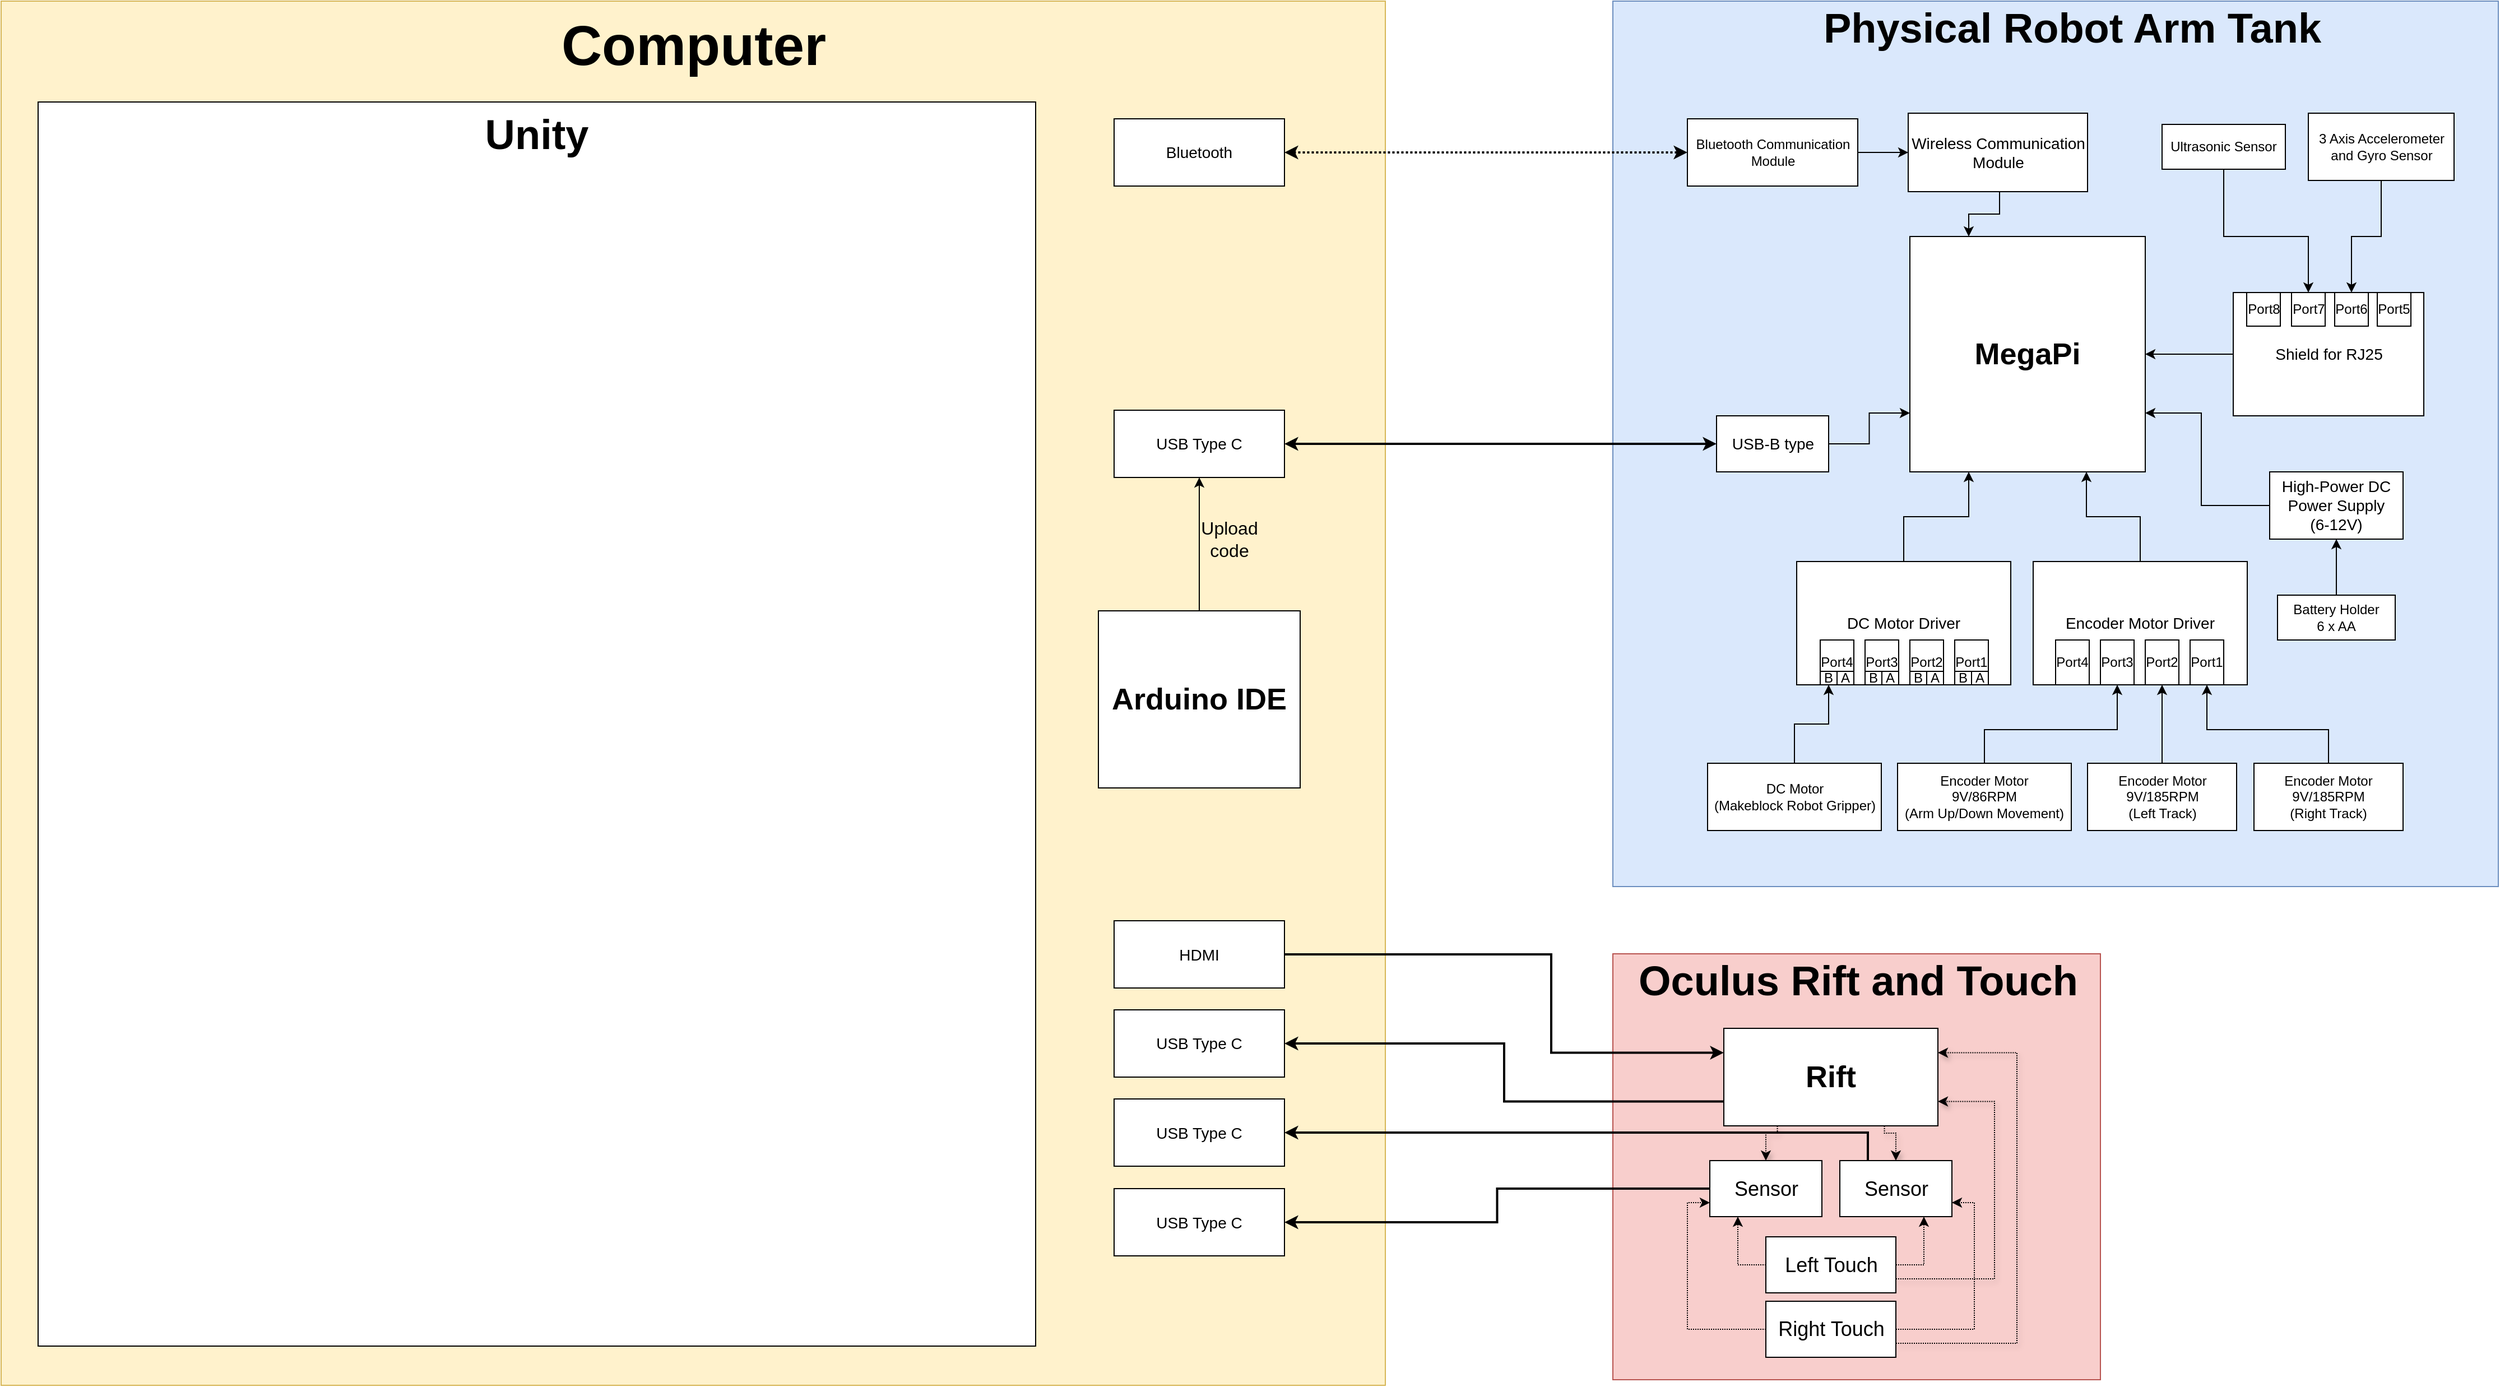 <mxfile version="12.3.3" type="device" pages="1"><diagram id="ZtkuPc8oIdVvpGQawi5z" name="Page-1"><mxGraphModel dx="4666" dy="1517" grid="1" gridSize="10" guides="1" tooltips="1" connect="1" arrows="1" fold="1" page="1" pageScale="1" pageWidth="850" pageHeight="1100" math="0" shadow="0"><root><mxCell id="0"/><mxCell id="1" parent="0"/><mxCell id="pM2XGTTBJihwnkNe8BIH-6" value="" style="whiteSpace=wrap;html=1;aspect=fixed;labelBackgroundColor=none;labelBorderColor=none;fillColor=#dae8fc;strokeColor=#6c8ebf;" vertex="1" parent="1"><mxGeometry x="395" y="90" width="790" height="790" as="geometry"/></mxCell><mxCell id="pM2XGTTBJihwnkNe8BIH-5" value="&lt;font style=&quot;font-size: 27px;&quot;&gt;MegaPi&lt;/font&gt;" style="whiteSpace=wrap;html=1;align=center;fontStyle=1;fontSize=27;" vertex="1" parent="1"><mxGeometry x="660" y="300" width="210" height="210" as="geometry"/></mxCell><mxCell id="pM2XGTTBJihwnkNe8BIH-67" style="edgeStyle=orthogonalEdgeStyle;rounded=0;orthogonalLoop=1;jettySize=auto;html=1;entryX=0.5;entryY=0;entryDx=0;entryDy=0;fontSize=27;" edge="1" parent="1" source="pM2XGTTBJihwnkNe8BIH-7" target="pM2XGTTBJihwnkNe8BIH-63"><mxGeometry relative="1" as="geometry"><Array as="points"><mxPoint x="1081" y="300"/><mxPoint x="1054" y="300"/></Array></mxGeometry></mxCell><mxCell id="pM2XGTTBJihwnkNe8BIH-7" value="3 Axis Accelerometer and Gyro Sensor" style="whiteSpace=wrap;html=1;align=center;" vertex="1" parent="1"><mxGeometry x="1015.5" y="190" width="130" height="60" as="geometry"/></mxCell><mxCell id="pM2XGTTBJihwnkNe8BIH-8" value="Physical Robot Arm Tank" style="text;html=1;strokeColor=none;fillColor=none;align=center;verticalAlign=middle;whiteSpace=wrap;rounded=0;fontSize=37;fontStyle=1" vertex="1" parent="1"><mxGeometry x="550" y="90" width="510" height="50" as="geometry"/></mxCell><mxCell id="pM2XGTTBJihwnkNe8BIH-66" style="edgeStyle=orthogonalEdgeStyle;rounded=0;orthogonalLoop=1;jettySize=auto;html=1;entryX=0.5;entryY=0;entryDx=0;entryDy=0;fontSize=27;" edge="1" parent="1" source="pM2XGTTBJihwnkNe8BIH-15" target="pM2XGTTBJihwnkNe8BIH-64"><mxGeometry relative="1" as="geometry"><Array as="points"><mxPoint x="940" y="300"/><mxPoint x="1016" y="300"/></Array></mxGeometry></mxCell><mxCell id="pM2XGTTBJihwnkNe8BIH-15" value="&lt;font style=&quot;font-size: 12px;&quot;&gt;Ultrasonic Sensor&lt;/font&gt;" style="whiteSpace=wrap;html=1;align=center;fontSize=12;" vertex="1" parent="1"><mxGeometry x="885" y="200" width="110" height="40" as="geometry"/></mxCell><mxCell id="pM2XGTTBJihwnkNe8BIH-33" style="edgeStyle=orthogonalEdgeStyle;rounded=0;orthogonalLoop=1;jettySize=auto;html=1;entryX=0.5;entryY=1;entryDx=0;entryDy=0;fontSize=12;" edge="1" parent="1" source="pM2XGTTBJihwnkNe8BIH-16" target="pM2XGTTBJihwnkNe8BIH-28"><mxGeometry relative="1" as="geometry"/></mxCell><mxCell id="pM2XGTTBJihwnkNe8BIH-16" value="Encoder Motor 9V/185RPM&lt;br&gt;(Left Track)" style="whiteSpace=wrap;html=1;align=center;fontSize=12;" vertex="1" parent="1"><mxGeometry x="818.5" y="770" width="133" height="60" as="geometry"/></mxCell><mxCell id="pM2XGTTBJihwnkNe8BIH-31" style="edgeStyle=orthogonalEdgeStyle;rounded=0;orthogonalLoop=1;jettySize=auto;html=1;fontSize=12;" edge="1" parent="1" source="pM2XGTTBJihwnkNe8BIH-17" target="pM2XGTTBJihwnkNe8BIH-27"><mxGeometry relative="1" as="geometry"><Array as="points"><mxPoint x="1034" y="740"/><mxPoint x="925" y="740"/></Array></mxGeometry></mxCell><mxCell id="pM2XGTTBJihwnkNe8BIH-17" value="Encoder Motor 9V/185RPM&lt;br&gt;(Right Track)" style="whiteSpace=wrap;html=1;align=center;fontSize=12;" vertex="1" parent="1"><mxGeometry x="967" y="770" width="133" height="60" as="geometry"/></mxCell><mxCell id="pM2XGTTBJihwnkNe8BIH-32" style="edgeStyle=orthogonalEdgeStyle;rounded=0;orthogonalLoop=1;jettySize=auto;html=1;entryX=0.5;entryY=1;entryDx=0;entryDy=0;fontSize=12;" edge="1" parent="1" source="pM2XGTTBJihwnkNe8BIH-18" target="pM2XGTTBJihwnkNe8BIH-29"><mxGeometry relative="1" as="geometry"><Array as="points"><mxPoint x="727" y="740"/><mxPoint x="845" y="740"/></Array></mxGeometry></mxCell><mxCell id="pM2XGTTBJihwnkNe8BIH-18" value="Encoder Motor &lt;br&gt;9V/86RPM&lt;br&gt;(Arm Up/Down Movement)" style="whiteSpace=wrap;html=1;align=center;fontSize=12;" vertex="1" parent="1"><mxGeometry x="649" y="770" width="155" height="60" as="geometry"/></mxCell><mxCell id="pM2XGTTBJihwnkNe8BIH-69" style="edgeStyle=orthogonalEdgeStyle;rounded=0;orthogonalLoop=1;jettySize=auto;html=1;entryX=0.75;entryY=1;entryDx=0;entryDy=0;fontSize=27;" edge="1" parent="1" source="pM2XGTTBJihwnkNe8BIH-22" target="pM2XGTTBJihwnkNe8BIH-5"><mxGeometry relative="1" as="geometry"/></mxCell><mxCell id="pM2XGTTBJihwnkNe8BIH-22" value="Encoder Motor Driver" style="whiteSpace=wrap;html=1;align=center;fontSize=14;" vertex="1" parent="1"><mxGeometry x="770" y="590" width="191" height="110" as="geometry"/></mxCell><mxCell id="pM2XGTTBJihwnkNe8BIH-58" style="edgeStyle=orthogonalEdgeStyle;rounded=0;orthogonalLoop=1;jettySize=auto;html=1;entryX=0.5;entryY=1;entryDx=0;entryDy=0;fontSize=14;" edge="1" parent="1" source="pM2XGTTBJihwnkNe8BIH-26" target="pM2XGTTBJihwnkNe8BIH-57"><mxGeometry relative="1" as="geometry"/></mxCell><mxCell id="pM2XGTTBJihwnkNe8BIH-26" value="Battery Holder &lt;br style=&quot;font-size: 12px;&quot;&gt;6 x AA" style="whiteSpace=wrap;html=1;align=center;fontSize=12;" vertex="1" parent="1"><mxGeometry x="988" y="620" width="105" height="40" as="geometry"/></mxCell><mxCell id="pM2XGTTBJihwnkNe8BIH-27" value="Port1" style="whiteSpace=wrap;html=1;align=center;fontSize=12;" vertex="1" parent="1"><mxGeometry x="910" y="660" width="30" height="40" as="geometry"/></mxCell><mxCell id="pM2XGTTBJihwnkNe8BIH-28" value="Port2" style="whiteSpace=wrap;html=1;align=center;fontSize=12;" vertex="1" parent="1"><mxGeometry x="870" y="660" width="30" height="40" as="geometry"/></mxCell><mxCell id="pM2XGTTBJihwnkNe8BIH-29" value="Port3" style="whiteSpace=wrap;html=1;align=center;fontSize=12;" vertex="1" parent="1"><mxGeometry x="830" y="660" width="30" height="40" as="geometry"/></mxCell><mxCell id="pM2XGTTBJihwnkNe8BIH-30" value="Port4" style="whiteSpace=wrap;html=1;align=center;fontSize=12;" vertex="1" parent="1"><mxGeometry x="790" y="660" width="30" height="40" as="geometry"/></mxCell><mxCell id="pM2XGTTBJihwnkNe8BIH-68" style="edgeStyle=orthogonalEdgeStyle;rounded=0;orthogonalLoop=1;jettySize=auto;html=1;entryX=0.25;entryY=1;entryDx=0;entryDy=0;fontSize=27;" edge="1" parent="1" source="pM2XGTTBJihwnkNe8BIH-34" target="pM2XGTTBJihwnkNe8BIH-5"><mxGeometry relative="1" as="geometry"/></mxCell><mxCell id="pM2XGTTBJihwnkNe8BIH-34" value="DC Motor Driver" style="whiteSpace=wrap;html=1;align=center;fontSize=14;" vertex="1" parent="1"><mxGeometry x="559" y="590" width="191" height="110" as="geometry"/></mxCell><mxCell id="pM2XGTTBJihwnkNe8BIH-56" style="edgeStyle=orthogonalEdgeStyle;rounded=0;orthogonalLoop=1;jettySize=auto;html=1;entryX=0.5;entryY=1;entryDx=0;entryDy=0;fontSize=14;" edge="1" parent="1" source="pM2XGTTBJihwnkNe8BIH-35" target="pM2XGTTBJihwnkNe8BIH-51"><mxGeometry relative="1" as="geometry"/></mxCell><mxCell id="pM2XGTTBJihwnkNe8BIH-35" value="DC Motor &lt;br&gt;(Makeblock Robot Gripper)" style="whiteSpace=wrap;html=1;align=center;fontSize=12;" vertex="1" parent="1"><mxGeometry x="479.5" y="770" width="155" height="60" as="geometry"/></mxCell><mxCell id="pM2XGTTBJihwnkNe8BIH-36" value="Port1" style="whiteSpace=wrap;html=1;align=center;fontSize=12;" vertex="1" parent="1"><mxGeometry x="700" y="660" width="30" height="40" as="geometry"/></mxCell><mxCell id="pM2XGTTBJihwnkNe8BIH-37" value="Port2" style="whiteSpace=wrap;html=1;align=center;fontSize=12;" vertex="1" parent="1"><mxGeometry x="660" y="660" width="30" height="40" as="geometry"/></mxCell><mxCell id="pM2XGTTBJihwnkNe8BIH-38" value="Port3" style="whiteSpace=wrap;html=1;align=center;fontSize=12;" vertex="1" parent="1"><mxGeometry x="620" y="660" width="30" height="40" as="geometry"/></mxCell><mxCell id="pM2XGTTBJihwnkNe8BIH-39" value="Port4" style="whiteSpace=wrap;html=1;align=center;fontSize=12;" vertex="1" parent="1"><mxGeometry x="580" y="660" width="30" height="40" as="geometry"/></mxCell><mxCell id="pM2XGTTBJihwnkNe8BIH-43" value="A" style="whiteSpace=wrap;html=1;align=center;fontSize=12;" vertex="1" parent="1"><mxGeometry x="635" y="688" width="15" height="12" as="geometry"/></mxCell><mxCell id="pM2XGTTBJihwnkNe8BIH-49" value="B" style="whiteSpace=wrap;html=1;align=center;fontSize=12;" vertex="1" parent="1"><mxGeometry x="620" y="688" width="15" height="12" as="geometry"/></mxCell><mxCell id="pM2XGTTBJihwnkNe8BIH-50" value="A" style="whiteSpace=wrap;html=1;align=center;fontSize=12;" vertex="1" parent="1"><mxGeometry x="595" y="688" width="15" height="12" as="geometry"/></mxCell><mxCell id="pM2XGTTBJihwnkNe8BIH-51" value="B" style="whiteSpace=wrap;html=1;align=center;fontSize=12;" vertex="1" parent="1"><mxGeometry x="580" y="688" width="15" height="12" as="geometry"/></mxCell><mxCell id="pM2XGTTBJihwnkNe8BIH-52" value="A" style="whiteSpace=wrap;html=1;align=center;fontSize=12;" vertex="1" parent="1"><mxGeometry x="675" y="688" width="15" height="12" as="geometry"/></mxCell><mxCell id="pM2XGTTBJihwnkNe8BIH-53" value="B" style="whiteSpace=wrap;html=1;align=center;fontSize=12;" vertex="1" parent="1"><mxGeometry x="660" y="688" width="15" height="12" as="geometry"/></mxCell><mxCell id="pM2XGTTBJihwnkNe8BIH-54" value="A" style="whiteSpace=wrap;html=1;align=center;fontSize=12;" vertex="1" parent="1"><mxGeometry x="715" y="688" width="15" height="12" as="geometry"/></mxCell><mxCell id="pM2XGTTBJihwnkNe8BIH-55" value="B" style="whiteSpace=wrap;html=1;align=center;fontSize=12;" vertex="1" parent="1"><mxGeometry x="700" y="688" width="15" height="12" as="geometry"/></mxCell><mxCell id="pM2XGTTBJihwnkNe8BIH-70" style="edgeStyle=orthogonalEdgeStyle;rounded=0;orthogonalLoop=1;jettySize=auto;html=1;entryX=1;entryY=0.75;entryDx=0;entryDy=0;fontSize=27;" edge="1" parent="1" source="pM2XGTTBJihwnkNe8BIH-57" target="pM2XGTTBJihwnkNe8BIH-5"><mxGeometry relative="1" as="geometry"><Array as="points"><mxPoint x="920" y="540"/><mxPoint x="920" y="458"/></Array></mxGeometry></mxCell><mxCell id="pM2XGTTBJihwnkNe8BIH-57" value="High-Power DC&lt;br&gt;Power Supply &lt;br&gt;(6-12V)" style="whiteSpace=wrap;html=1;align=center;fontSize=14;" vertex="1" parent="1"><mxGeometry x="981" y="510" width="119" height="60" as="geometry"/></mxCell><mxCell id="pM2XGTTBJihwnkNe8BIH-71" style="edgeStyle=orthogonalEdgeStyle;rounded=0;orthogonalLoop=1;jettySize=auto;html=1;entryX=1;entryY=0.5;entryDx=0;entryDy=0;fontSize=27;" edge="1" parent="1" source="pM2XGTTBJihwnkNe8BIH-59" target="pM2XGTTBJihwnkNe8BIH-5"><mxGeometry relative="1" as="geometry"/></mxCell><mxCell id="pM2XGTTBJihwnkNe8BIH-59" value="Shield for RJ25" style="whiteSpace=wrap;html=1;align=center;fontSize=14;" vertex="1" parent="1"><mxGeometry x="948.5" y="350" width="170" height="110" as="geometry"/></mxCell><mxCell id="pM2XGTTBJihwnkNe8BIH-61" value="Port5" style="whiteSpace=wrap;html=1;align=center;fontSize=12;" vertex="1" parent="1"><mxGeometry x="1077" y="350" width="30" height="30" as="geometry"/></mxCell><mxCell id="pM2XGTTBJihwnkNe8BIH-63" value="Port6" style="whiteSpace=wrap;html=1;align=center;fontSize=12;" vertex="1" parent="1"><mxGeometry x="1039" y="350" width="30" height="30" as="geometry"/></mxCell><mxCell id="pM2XGTTBJihwnkNe8BIH-64" value="Port7" style="whiteSpace=wrap;html=1;align=center;fontSize=12;" vertex="1" parent="1"><mxGeometry x="1000.5" y="350" width="30" height="30" as="geometry"/></mxCell><mxCell id="pM2XGTTBJihwnkNe8BIH-65" value="Port8" style="whiteSpace=wrap;html=1;align=center;fontSize=12;" vertex="1" parent="1"><mxGeometry x="960.5" y="350" width="30" height="30" as="geometry"/></mxCell><mxCell id="pM2XGTTBJihwnkNe8BIH-75" style="edgeStyle=orthogonalEdgeStyle;rounded=0;orthogonalLoop=1;jettySize=auto;html=1;entryX=0;entryY=0.75;entryDx=0;entryDy=0;fontSize=27;" edge="1" parent="1" source="pM2XGTTBJihwnkNe8BIH-73" target="pM2XGTTBJihwnkNe8BIH-5"><mxGeometry relative="1" as="geometry"/></mxCell><mxCell id="pM2XGTTBJihwnkNe8BIH-73" value="USB-B type" style="whiteSpace=wrap;html=1;align=center;fontSize=14;" vertex="1" parent="1"><mxGeometry x="487.5" y="460" width="100" height="50" as="geometry"/></mxCell><mxCell id="pM2XGTTBJihwnkNe8BIH-76" style="edgeStyle=orthogonalEdgeStyle;rounded=0;orthogonalLoop=1;jettySize=auto;html=1;entryX=0.25;entryY=0;entryDx=0;entryDy=0;fontSize=27;" edge="1" parent="1" source="pM2XGTTBJihwnkNe8BIH-74" target="pM2XGTTBJihwnkNe8BIH-5"><mxGeometry relative="1" as="geometry"><Array as="points"><mxPoint x="740" y="280"/><mxPoint x="712" y="280"/></Array></mxGeometry></mxCell><mxCell id="pM2XGTTBJihwnkNe8BIH-74" value="Wireless Communication Module" style="whiteSpace=wrap;html=1;align=center;fontSize=14;" vertex="1" parent="1"><mxGeometry x="658.5" y="190" width="160" height="70" as="geometry"/></mxCell><mxCell id="pM2XGTTBJihwnkNe8BIH-78" style="edgeStyle=orthogonalEdgeStyle;rounded=0;orthogonalLoop=1;jettySize=auto;html=1;entryX=0;entryY=0.5;entryDx=0;entryDy=0;fontSize=12;" edge="1" parent="1" source="pM2XGTTBJihwnkNe8BIH-77" target="pM2XGTTBJihwnkNe8BIH-74"><mxGeometry relative="1" as="geometry"/></mxCell><mxCell id="pM2XGTTBJihwnkNe8BIH-77" value="Bluetooth Communication Module" style="whiteSpace=wrap;html=1;align=center;fontSize=12;" vertex="1" parent="1"><mxGeometry x="461.5" y="195" width="152" height="60" as="geometry"/></mxCell><mxCell id="pM2XGTTBJihwnkNe8BIH-79" value="" style="whiteSpace=wrap;html=1;aspect=fixed;fillColor=#fff2cc;strokeColor=#d6b656;" vertex="1" parent="1"><mxGeometry x="-1043" y="90" width="1235" height="1235" as="geometry"/></mxCell><mxCell id="pM2XGTTBJihwnkNe8BIH-91" style="edgeStyle=none;rounded=0;comic=0;jumpStyle=none;orthogonalLoop=1;jettySize=auto;html=1;entryX=0;entryY=0.5;entryDx=0;entryDy=0;shadow=0;startArrow=classic;startFill=1;strokeColor=#000000;strokeWidth=2;fontSize=14;dashed=1;dashPattern=1 1;" edge="1" parent="1" source="pM2XGTTBJihwnkNe8BIH-81" target="pM2XGTTBJihwnkNe8BIH-77"><mxGeometry relative="1" as="geometry"/></mxCell><mxCell id="pM2XGTTBJihwnkNe8BIH-81" value="Bluetooth" style="whiteSpace=wrap;html=1;align=center;fontSize=14;" vertex="1" parent="1"><mxGeometry x="-50" y="195" width="152" height="60" as="geometry"/></mxCell><mxCell id="pM2XGTTBJihwnkNe8BIH-86" style="rounded=0;orthogonalLoop=1;jettySize=auto;html=1;entryX=0;entryY=0.5;entryDx=0;entryDy=0;fontSize=14;strokeColor=#000000;strokeWidth=2;elbow=vertical;shadow=0;comic=0;jumpStyle=none;startArrow=classic;startFill=1;" edge="1" parent="1" source="pM2XGTTBJihwnkNe8BIH-83" target="pM2XGTTBJihwnkNe8BIH-73"><mxGeometry relative="1" as="geometry"/></mxCell><mxCell id="pM2XGTTBJihwnkNe8BIH-83" value="USB Type C" style="whiteSpace=wrap;html=1;align=center;fontSize=14;" vertex="1" parent="1"><mxGeometry x="-50" y="455" width="152" height="60" as="geometry"/></mxCell><mxCell id="pM2XGTTBJihwnkNe8BIH-92" value="USB Type C" style="whiteSpace=wrap;html=1;align=center;fontSize=14;" vertex="1" parent="1"><mxGeometry x="-50" y="990" width="152" height="60" as="geometry"/></mxCell><mxCell id="pM2XGTTBJihwnkNe8BIH-93" value="USB Type C" style="whiteSpace=wrap;html=1;align=center;fontSize=14;" vertex="1" parent="1"><mxGeometry x="-50" y="1149.5" width="152" height="60" as="geometry"/></mxCell><mxCell id="pM2XGTTBJihwnkNe8BIH-94" value="USB Type C" style="whiteSpace=wrap;html=1;align=center;fontSize=14;" vertex="1" parent="1"><mxGeometry x="-50" y="1069.5" width="152" height="60" as="geometry"/></mxCell><mxCell id="pM2XGTTBJihwnkNe8BIH-95" value="" style="rounded=0;whiteSpace=wrap;html=1;fontSize=37;fillColor=#f8cecc;strokeColor=#b85450;" vertex="1" parent="1"><mxGeometry x="395" y="940" width="435" height="380" as="geometry"/></mxCell><mxCell id="pM2XGTTBJihwnkNe8BIH-97" value="Oculus Rift and Touch" style="text;html=1;strokeColor=none;fillColor=none;align=center;verticalAlign=middle;whiteSpace=wrap;rounded=0;fontSize=37;fontStyle=1" vertex="1" parent="1"><mxGeometry x="358.5" y="940" width="510" height="50" as="geometry"/></mxCell><mxCell id="pM2XGTTBJihwnkNe8BIH-98" value="HDMI" style="whiteSpace=wrap;html=1;align=center;fontSize=14;" vertex="1" parent="1"><mxGeometry x="-50" y="910.5" width="152" height="60" as="geometry"/></mxCell><mxCell id="pM2XGTTBJihwnkNe8BIH-104" style="edgeStyle=orthogonalEdgeStyle;rounded=0;comic=0;jumpStyle=none;orthogonalLoop=1;jettySize=auto;html=1;exitX=0;exitY=0.75;exitDx=0;exitDy=0;entryX=1;entryY=0.5;entryDx=0;entryDy=0;shadow=0;startArrow=none;startFill=0;strokeColor=#000000;strokeWidth=2;fontSize=23;" edge="1" parent="1" source="pM2XGTTBJihwnkNe8BIH-100" target="pM2XGTTBJihwnkNe8BIH-92"><mxGeometry relative="1" as="geometry"/></mxCell><mxCell id="pM2XGTTBJihwnkNe8BIH-112" style="edgeStyle=orthogonalEdgeStyle;rounded=0;comic=0;jumpStyle=none;orthogonalLoop=1;jettySize=auto;html=1;exitX=0;exitY=0.25;exitDx=0;exitDy=0;entryX=1;entryY=0.5;entryDx=0;entryDy=0;shadow=0;startArrow=classic;startFill=1;strokeColor=#000000;strokeWidth=2;fontSize=23;endArrow=none;endFill=0;" edge="1" parent="1" source="pM2XGTTBJihwnkNe8BIH-100" target="pM2XGTTBJihwnkNe8BIH-98"><mxGeometry relative="1" as="geometry"><Array as="points"><mxPoint x="340" y="1028"/><mxPoint x="340" y="940"/></Array></mxGeometry></mxCell><mxCell id="pM2XGTTBJihwnkNe8BIH-114" style="edgeStyle=orthogonalEdgeStyle;rounded=0;comic=0;jumpStyle=none;orthogonalLoop=1;jettySize=auto;html=1;exitX=0.25;exitY=1;exitDx=0;exitDy=0;shadow=1;startArrow=none;startFill=0;strokeColor=#000000;strokeWidth=1;fontSize=23;dashed=1;dashPattern=1 1;" edge="1" parent="1" source="pM2XGTTBJihwnkNe8BIH-100" target="pM2XGTTBJihwnkNe8BIH-102"><mxGeometry relative="1" as="geometry"><Array as="points"><mxPoint x="541.5" y="1100"/><mxPoint x="531.5" y="1100"/></Array></mxGeometry></mxCell><mxCell id="pM2XGTTBJihwnkNe8BIH-115" style="edgeStyle=orthogonalEdgeStyle;rounded=0;comic=0;jumpStyle=none;orthogonalLoop=1;jettySize=auto;html=1;exitX=0.75;exitY=1;exitDx=0;exitDy=0;shadow=1;startArrow=none;startFill=0;strokeColor=#000000;strokeWidth=1;fontSize=23;dashed=1;dashPattern=1 1;" edge="1" parent="1" source="pM2XGTTBJihwnkNe8BIH-100" target="pM2XGTTBJihwnkNe8BIH-101"><mxGeometry relative="1" as="geometry"><Array as="points"><mxPoint x="637.5" y="1100"/><mxPoint x="647.5" y="1100"/></Array></mxGeometry></mxCell><mxCell id="pM2XGTTBJihwnkNe8BIH-100" value="Rift" style="whiteSpace=wrap;html=1;align=center;fontSize=27;fontStyle=1" vertex="1" parent="1"><mxGeometry x="494" y="1006.5" width="191" height="87" as="geometry"/></mxCell><mxCell id="pM2XGTTBJihwnkNe8BIH-128" style="edgeStyle=orthogonalEdgeStyle;rounded=0;comic=0;jumpStyle=none;orthogonalLoop=1;jettySize=auto;html=1;exitX=0.25;exitY=0;exitDx=0;exitDy=0;entryX=1;entryY=0.5;entryDx=0;entryDy=0;shadow=0;startArrow=none;startFill=0;strokeColor=#000000;strokeWidth=2;fontSize=23;" edge="1" parent="1" source="pM2XGTTBJihwnkNe8BIH-101" target="pM2XGTTBJihwnkNe8BIH-94"><mxGeometry relative="1" as="geometry"/></mxCell><mxCell id="pM2XGTTBJihwnkNe8BIH-101" value="Sensor" style="whiteSpace=wrap;html=1;align=center;fontSize=18;" vertex="1" parent="1"><mxGeometry x="597.5" y="1124.5" width="100" height="50" as="geometry"/></mxCell><mxCell id="pM2XGTTBJihwnkNe8BIH-116" style="edgeStyle=orthogonalEdgeStyle;rounded=0;comic=0;jumpStyle=none;orthogonalLoop=1;jettySize=auto;html=1;exitX=0;exitY=0.5;exitDx=0;exitDy=0;entryX=1;entryY=0.5;entryDx=0;entryDy=0;shadow=0;startArrow=none;startFill=0;strokeColor=#000000;strokeWidth=2;fontSize=23;" edge="1" parent="1" source="pM2XGTTBJihwnkNe8BIH-102" target="pM2XGTTBJihwnkNe8BIH-93"><mxGeometry relative="1" as="geometry"/></mxCell><mxCell id="pM2XGTTBJihwnkNe8BIH-102" value="Sensor" style="whiteSpace=wrap;html=1;align=center;fontSize=18;" vertex="1" parent="1"><mxGeometry x="481.5" y="1124.5" width="100" height="50" as="geometry"/></mxCell><mxCell id="pM2XGTTBJihwnkNe8BIH-124" style="edgeStyle=orthogonalEdgeStyle;rounded=0;comic=0;jumpStyle=none;orthogonalLoop=1;jettySize=auto;html=1;entryX=0.25;entryY=1;entryDx=0;entryDy=0;shadow=0;startArrow=none;startFill=0;strokeColor=#000000;strokeWidth=1;fontSize=23;dashed=1;dashPattern=1 1;" edge="1" parent="1" source="pM2XGTTBJihwnkNe8BIH-118" target="pM2XGTTBJihwnkNe8BIH-102"><mxGeometry relative="1" as="geometry"><Array as="points"><mxPoint x="506.5" y="1217"/></Array></mxGeometry></mxCell><mxCell id="pM2XGTTBJihwnkNe8BIH-125" style="edgeStyle=orthogonalEdgeStyle;rounded=0;comic=0;jumpStyle=none;orthogonalLoop=1;jettySize=auto;html=1;entryX=0.75;entryY=1;entryDx=0;entryDy=0;shadow=0;startArrow=none;startFill=0;strokeColor=#000000;strokeWidth=1;fontSize=23;dashed=1;dashPattern=1 1;" edge="1" parent="1" source="pM2XGTTBJihwnkNe8BIH-118" target="pM2XGTTBJihwnkNe8BIH-101"><mxGeometry relative="1" as="geometry"><Array as="points"><mxPoint x="672.5" y="1218"/></Array></mxGeometry></mxCell><mxCell id="pM2XGTTBJihwnkNe8BIH-126" style="edgeStyle=orthogonalEdgeStyle;rounded=0;comic=0;jumpStyle=none;orthogonalLoop=1;jettySize=auto;html=1;exitX=1;exitY=0.75;exitDx=0;exitDy=0;entryX=1;entryY=0.75;entryDx=0;entryDy=0;shadow=1;startArrow=none;startFill=0;strokeColor=#000000;strokeWidth=1;fontSize=23;dashed=1;dashPattern=1 1;" edge="1" parent="1" source="pM2XGTTBJihwnkNe8BIH-118" target="pM2XGTTBJihwnkNe8BIH-100"><mxGeometry relative="1" as="geometry"><Array as="points"><mxPoint x="735.5" y="1230"/><mxPoint x="735.5" y="1072"/></Array></mxGeometry></mxCell><mxCell id="pM2XGTTBJihwnkNe8BIH-118" value="Left Touch" style="whiteSpace=wrap;html=1;align=center;fontSize=18;" vertex="1" parent="1"><mxGeometry x="531.5" y="1192.5" width="116" height="50" as="geometry"/></mxCell><mxCell id="pM2XGTTBJihwnkNe8BIH-122" style="edgeStyle=orthogonalEdgeStyle;rounded=0;comic=0;jumpStyle=none;orthogonalLoop=1;jettySize=auto;html=1;entryX=1;entryY=0.75;entryDx=0;entryDy=0;shadow=0;startArrow=none;startFill=0;strokeColor=#000000;strokeWidth=1;fontSize=23;dashed=1;dashPattern=1 1;" edge="1" parent="1" source="pM2XGTTBJihwnkNe8BIH-121" target="pM2XGTTBJihwnkNe8BIH-101"><mxGeometry relative="1" as="geometry"><Array as="points"><mxPoint x="717.5" y="1275"/><mxPoint x="717.5" y="1162"/></Array></mxGeometry></mxCell><mxCell id="pM2XGTTBJihwnkNe8BIH-123" style="edgeStyle=orthogonalEdgeStyle;rounded=0;comic=0;jumpStyle=none;orthogonalLoop=1;jettySize=auto;html=1;entryX=0;entryY=0.75;entryDx=0;entryDy=0;shadow=0;startArrow=none;startFill=0;strokeColor=#000000;strokeWidth=1;fontSize=23;dashed=1;dashPattern=1 1;" edge="1" parent="1" source="pM2XGTTBJihwnkNe8BIH-121" target="pM2XGTTBJihwnkNe8BIH-102"><mxGeometry relative="1" as="geometry"><Array as="points"><mxPoint x="461.5" y="1275"/><mxPoint x="461.5" y="1162"/></Array></mxGeometry></mxCell><mxCell id="pM2XGTTBJihwnkNe8BIH-127" style="edgeStyle=orthogonalEdgeStyle;rounded=0;comic=0;jumpStyle=none;orthogonalLoop=1;jettySize=auto;html=1;exitX=1;exitY=0.75;exitDx=0;exitDy=0;entryX=1;entryY=0.25;entryDx=0;entryDy=0;shadow=1;startArrow=none;startFill=0;strokeColor=#000000;strokeWidth=1;fontSize=23;dashed=1;dashPattern=1 1;" edge="1" parent="1" source="pM2XGTTBJihwnkNe8BIH-121" target="pM2XGTTBJihwnkNe8BIH-100"><mxGeometry relative="1" as="geometry"><Array as="points"><mxPoint x="755.5" y="1287"/><mxPoint x="755.5" y="1028"/></Array></mxGeometry></mxCell><mxCell id="pM2XGTTBJihwnkNe8BIH-121" value="Right Touch" style="whiteSpace=wrap;html=1;align=center;fontSize=18;" vertex="1" parent="1"><mxGeometry x="531.5" y="1250" width="116" height="50" as="geometry"/></mxCell><mxCell id="pM2XGTTBJihwnkNe8BIH-144" style="edgeStyle=orthogonalEdgeStyle;rounded=0;comic=0;jumpStyle=none;orthogonalLoop=1;jettySize=auto;html=1;entryX=0.5;entryY=1;entryDx=0;entryDy=0;shadow=0;startArrow=none;startFill=0;endArrow=classic;endFill=1;strokeColor=#000000;strokeWidth=1;fontSize=27;" edge="1" parent="1" source="pM2XGTTBJihwnkNe8BIH-143" target="pM2XGTTBJihwnkNe8BIH-83"><mxGeometry relative="1" as="geometry"/></mxCell><mxCell id="pM2XGTTBJihwnkNe8BIH-143" value="&lt;font style=&quot;font-size: 27px;&quot;&gt;Arduino IDE&lt;/font&gt;" style="whiteSpace=wrap;html=1;align=center;fontStyle=1;fontSize=27;" vertex="1" parent="1"><mxGeometry x="-64" y="634" width="180" height="158" as="geometry"/></mxCell><mxCell id="pM2XGTTBJihwnkNe8BIH-146" value="Upload code" style="text;html=1;strokeColor=none;fillColor=none;align=center;verticalAlign=middle;whiteSpace=wrap;rounded=0;fontSize=16;fontStyle=0" vertex="1" parent="1"><mxGeometry x="26" y="547.5" width="54" height="45" as="geometry"/></mxCell><mxCell id="pM2XGTTBJihwnkNe8BIH-147" value="" style="rounded=0;whiteSpace=wrap;html=1;fontSize=16;" vertex="1" parent="1"><mxGeometry x="-1010" y="180" width="890" height="1110" as="geometry"/></mxCell><mxCell id="pM2XGTTBJihwnkNe8BIH-148" value="Computer" style="text;html=1;strokeColor=none;fillColor=none;align=center;verticalAlign=middle;whiteSpace=wrap;rounded=0;fontSize=50;fontStyle=1" vertex="1" parent="1"><mxGeometry x="-705.5" y="90" width="560" height="78" as="geometry"/></mxCell><mxCell id="pM2XGTTBJihwnkNe8BIH-149" value="Unity" style="text;html=1;strokeColor=none;fillColor=none;align=center;verticalAlign=middle;whiteSpace=wrap;rounded=0;fontSize=37;fontStyle=1" vertex="1" parent="1"><mxGeometry x="-840" y="180" width="550" height="60" as="geometry"/></mxCell></root></mxGraphModel></diagram></mxfile>